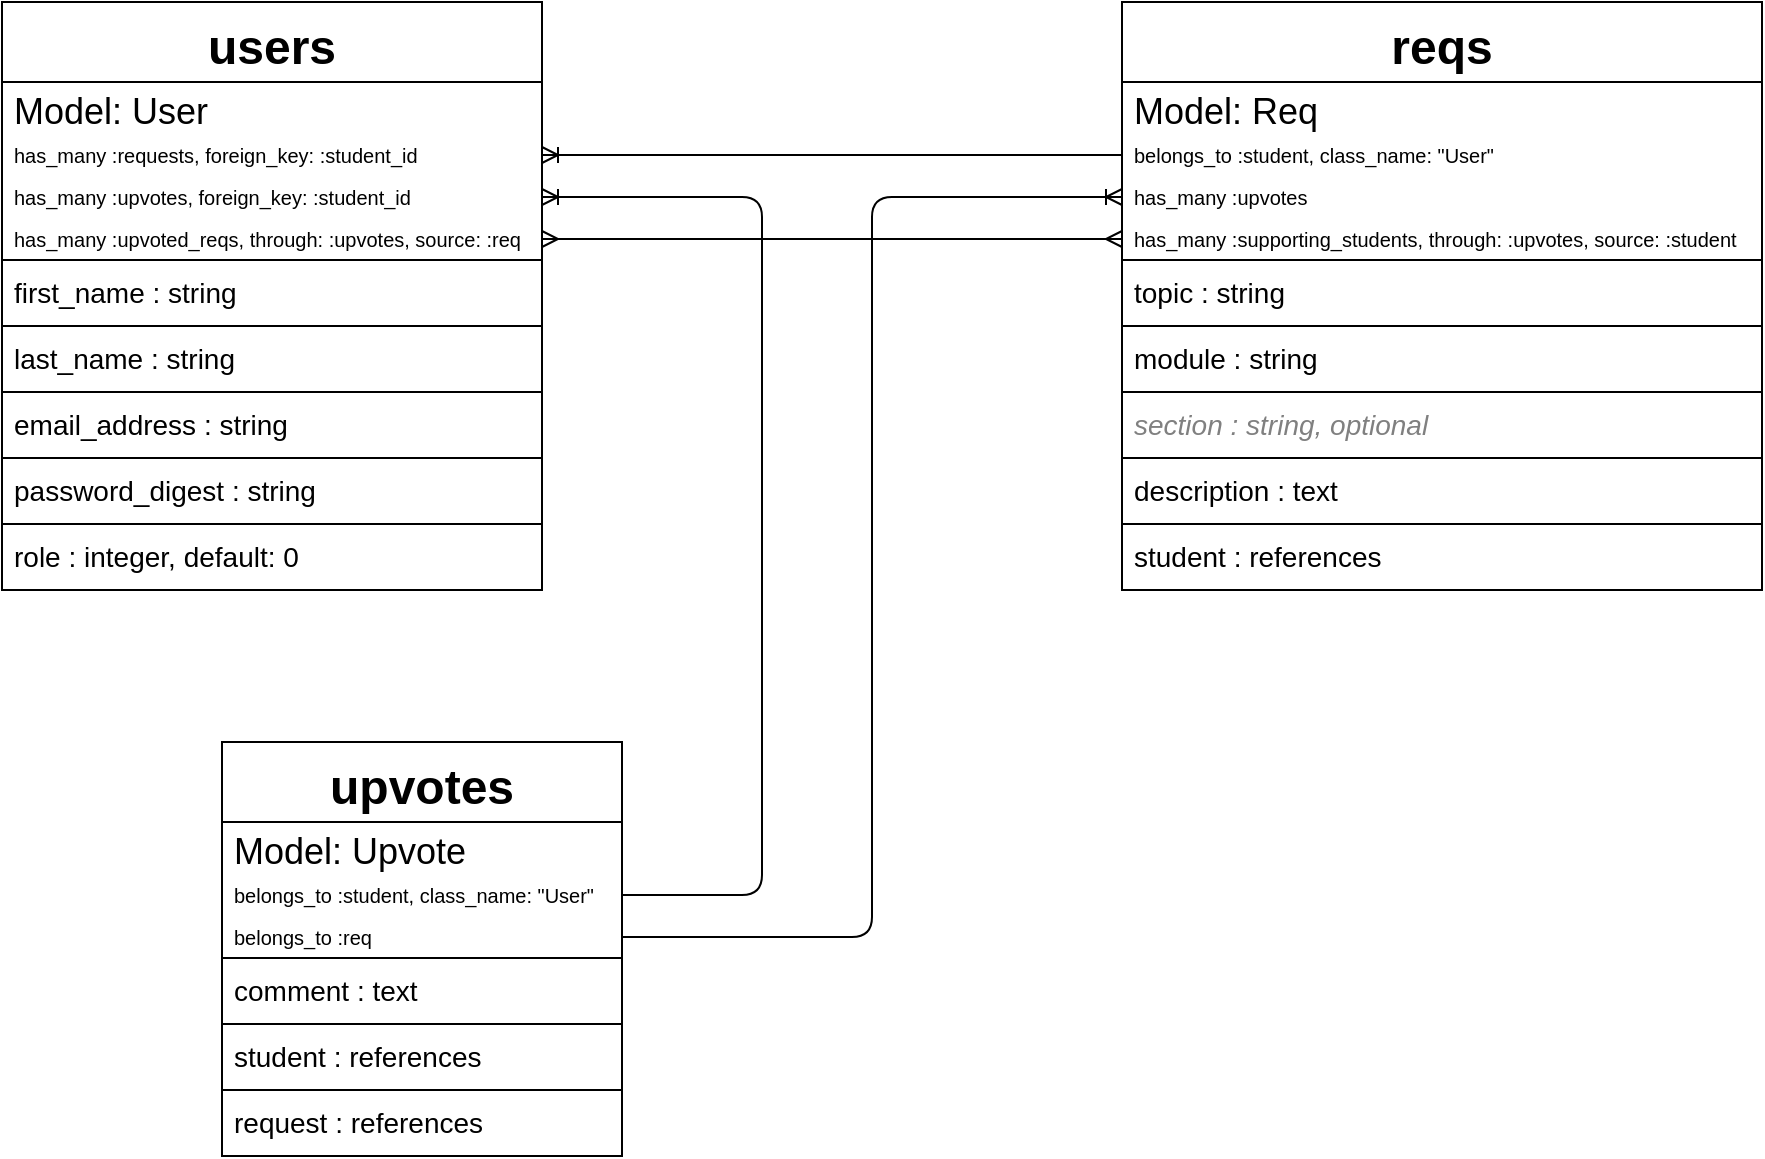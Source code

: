 <mxfile version="13.9.8" type="device"><diagram id="JigbZfjxyDPU_SGmTogy" name="v1"><mxGraphModel dx="1006" dy="532" grid="1" gridSize="10" guides="1" tooltips="1" connect="1" arrows="1" fold="1" page="1" pageScale="1" pageWidth="1100" pageHeight="850" math="0" shadow="0"><root><mxCell id="JbV5QWXh5kA9UMbo-Rvv-0"/><mxCell id="JbV5QWXh5kA9UMbo-Rvv-1" parent="JbV5QWXh5kA9UMbo-Rvv-0"/><mxCell id="JbV5QWXh5kA9UMbo-Rvv-2" value="users" style="swimlane;fontStyle=1;align=center;verticalAlign=middle;childLayout=stackLayout;horizontal=1;startSize=40;horizontalStack=0;resizeParent=1;resizeParentMax=0;resizeLast=0;collapsible=1;marginBottom=0;fillColor=none;fontSize=24;" parent="JbV5QWXh5kA9UMbo-Rvv-1" vertex="1"><mxGeometry x="130" y="80" width="270" height="294" as="geometry"/></mxCell><mxCell id="JbV5QWXh5kA9UMbo-Rvv-3" value="Model: User" style="text;strokeColor=none;fillColor=none;spacingLeft=4;spacingRight=4;overflow=hidden;rotatable=0;points=[[0,0.5],[1,0.5]];portConstraint=eastwest;fontSize=18;fontStyle=0;verticalAlign=middle;" parent="JbV5QWXh5kA9UMbo-Rvv-2" vertex="1"><mxGeometry y="40" width="270" height="26" as="geometry"/></mxCell><mxCell id="JbV5QWXh5kA9UMbo-Rvv-4" value="has_many :requests, foreign_key: :student_id" style="text;strokeColor=none;fillColor=none;spacingLeft=4;spacingRight=4;overflow=hidden;rotatable=0;points=[[0,0.5],[1,0.5]];portConstraint=eastwest;fontSize=10;verticalAlign=middle;" parent="JbV5QWXh5kA9UMbo-Rvv-2" vertex="1"><mxGeometry y="66" width="270" height="21" as="geometry"/></mxCell><mxCell id="JbV5QWXh5kA9UMbo-Rvv-5" value="has_many :upvotes, foreign_key: :student_id" style="text;strokeColor=none;fillColor=none;spacingLeft=4;spacingRight=4;overflow=hidden;rotatable=0;points=[[0,0.5],[1,0.5]];portConstraint=eastwest;fontSize=10;verticalAlign=middle;" parent="JbV5QWXh5kA9UMbo-Rvv-2" vertex="1"><mxGeometry y="87" width="270" height="21" as="geometry"/></mxCell><mxCell id="JbV5QWXh5kA9UMbo-Rvv-6" value="has_many :upvoted_reqs, through: :upvotes, source: :req" style="text;strokeColor=none;fillColor=none;spacingLeft=4;spacingRight=4;overflow=hidden;rotatable=0;points=[[0,0.5],[1,0.5]];portConstraint=eastwest;fontSize=10;verticalAlign=middle;" parent="JbV5QWXh5kA9UMbo-Rvv-2" vertex="1"><mxGeometry y="108" width="270" height="21" as="geometry"/></mxCell><mxCell id="JbV5QWXh5kA9UMbo-Rvv-7" value="first_name : string" style="text;strokeColor=#000000;fillColor=none;align=left;verticalAlign=middle;spacingLeft=4;spacingRight=4;overflow=hidden;rotatable=0;points=[[0,0.5],[1,0.5]];portConstraint=eastwest;fontSize=14;spacingBottom=2;" parent="JbV5QWXh5kA9UMbo-Rvv-2" vertex="1"><mxGeometry y="129" width="270" height="33" as="geometry"/></mxCell><mxCell id="JbV5QWXh5kA9UMbo-Rvv-8" value="last_name : string" style="text;strokeColor=#000000;fillColor=none;align=left;verticalAlign=middle;spacingLeft=4;spacingRight=4;overflow=hidden;rotatable=0;points=[[0,0.5],[1,0.5]];portConstraint=eastwest;fontSize=14;spacingBottom=2;" parent="JbV5QWXh5kA9UMbo-Rvv-2" vertex="1"><mxGeometry y="162" width="270" height="33" as="geometry"/></mxCell><mxCell id="JbV5QWXh5kA9UMbo-Rvv-9" value="email_address : string" style="text;strokeColor=#000000;fillColor=none;align=left;verticalAlign=middle;spacingLeft=4;spacingRight=4;overflow=hidden;rotatable=0;points=[[0,0.5],[1,0.5]];portConstraint=eastwest;fontSize=14;spacingBottom=2;" parent="JbV5QWXh5kA9UMbo-Rvv-2" vertex="1"><mxGeometry y="195" width="270" height="33" as="geometry"/></mxCell><mxCell id="JbV5QWXh5kA9UMbo-Rvv-10" value="password_digest : string" style="text;strokeColor=#000000;fillColor=none;align=left;verticalAlign=middle;spacingLeft=4;spacingRight=4;overflow=hidden;rotatable=0;points=[[0,0.5],[1,0.5]];portConstraint=eastwest;fontSize=14;spacingBottom=2;" parent="JbV5QWXh5kA9UMbo-Rvv-2" vertex="1"><mxGeometry y="228" width="270" height="33" as="geometry"/></mxCell><mxCell id="JbV5QWXh5kA9UMbo-Rvv-11" value="role : integer, default: 0" style="text;strokeColor=#000000;fillColor=none;align=left;verticalAlign=middle;spacingLeft=4;spacingRight=4;overflow=hidden;rotatable=0;points=[[0,0.5],[1,0.5]];portConstraint=eastwest;fontSize=14;spacingBottom=2;" parent="JbV5QWXh5kA9UMbo-Rvv-2" vertex="1"><mxGeometry y="261" width="270" height="33" as="geometry"/></mxCell><mxCell id="JbV5QWXh5kA9UMbo-Rvv-12" value="reqs" style="swimlane;fontStyle=1;align=center;verticalAlign=middle;childLayout=stackLayout;horizontal=1;startSize=40;horizontalStack=0;resizeParent=1;resizeParentMax=0;resizeLast=0;collapsible=1;marginBottom=0;fillColor=none;fontSize=24;" parent="JbV5QWXh5kA9UMbo-Rvv-1" vertex="1"><mxGeometry x="690" y="80" width="320" height="294" as="geometry"/></mxCell><mxCell id="JbV5QWXh5kA9UMbo-Rvv-13" value="Model: Req" style="text;strokeColor=none;fillColor=none;spacingLeft=4;spacingRight=4;overflow=hidden;rotatable=0;points=[[0,0.5],[1,0.5]];portConstraint=eastwest;fontSize=18;fontStyle=0;verticalAlign=middle;" parent="JbV5QWXh5kA9UMbo-Rvv-12" vertex="1"><mxGeometry y="40" width="320" height="26" as="geometry"/></mxCell><mxCell id="JbV5QWXh5kA9UMbo-Rvv-14" value="belongs_to :student, class_name: &quot;User&quot;" style="text;strokeColor=none;fillColor=none;spacingLeft=4;spacingRight=4;overflow=hidden;rotatable=0;points=[[0,0.5],[1,0.5]];portConstraint=eastwest;fontSize=10;verticalAlign=middle;" parent="JbV5QWXh5kA9UMbo-Rvv-12" vertex="1"><mxGeometry y="66" width="320" height="21" as="geometry"/></mxCell><mxCell id="JbV5QWXh5kA9UMbo-Rvv-15" value="has_many :upvotes" style="text;strokeColor=none;fillColor=none;spacingLeft=4;spacingRight=4;overflow=hidden;rotatable=0;points=[[0,0.5],[1,0.5]];portConstraint=eastwest;fontSize=10;verticalAlign=middle;" parent="JbV5QWXh5kA9UMbo-Rvv-12" vertex="1"><mxGeometry y="87" width="320" height="21" as="geometry"/></mxCell><mxCell id="JbV5QWXh5kA9UMbo-Rvv-16" value="has_many :supporting_students, through: :upvotes, source: :student" style="text;strokeColor=none;fillColor=none;spacingLeft=4;spacingRight=4;overflow=hidden;rotatable=0;points=[[0,0.5],[1,0.5]];portConstraint=eastwest;fontSize=10;verticalAlign=middle;" parent="JbV5QWXh5kA9UMbo-Rvv-12" vertex="1"><mxGeometry y="108" width="320" height="21" as="geometry"/></mxCell><mxCell id="JbV5QWXh5kA9UMbo-Rvv-17" value="topic : string" style="text;strokeColor=#000000;fillColor=none;align=left;verticalAlign=middle;spacingLeft=4;spacingRight=4;overflow=hidden;rotatable=0;points=[[0,0.5],[1,0.5]];portConstraint=eastwest;fontSize=14;spacingBottom=2;" parent="JbV5QWXh5kA9UMbo-Rvv-12" vertex="1"><mxGeometry y="129" width="320" height="33" as="geometry"/></mxCell><mxCell id="JbV5QWXh5kA9UMbo-Rvv-18" value="module : string" style="text;strokeColor=#000000;fillColor=none;align=left;verticalAlign=middle;spacingLeft=4;spacingRight=4;overflow=hidden;rotatable=0;points=[[0,0.5],[1,0.5]];portConstraint=eastwest;fontSize=14;spacingBottom=2;" parent="JbV5QWXh5kA9UMbo-Rvv-12" vertex="1"><mxGeometry y="162" width="320" height="33" as="geometry"/></mxCell><mxCell id="JbV5QWXh5kA9UMbo-Rvv-19" value="section : string, optional" style="text;strokeColor=#000000;fillColor=none;align=left;verticalAlign=middle;spacingLeft=4;spacingRight=4;overflow=hidden;rotatable=0;points=[[0,0.5],[1,0.5]];portConstraint=eastwest;fontSize=14;spacingBottom=2;fontStyle=2;fontColor=#808080;" parent="JbV5QWXh5kA9UMbo-Rvv-12" vertex="1"><mxGeometry y="195" width="320" height="33" as="geometry"/></mxCell><mxCell id="JbV5QWXh5kA9UMbo-Rvv-20" value="description : text" style="text;strokeColor=#000000;fillColor=none;align=left;verticalAlign=middle;spacingLeft=4;spacingRight=4;overflow=hidden;rotatable=0;points=[[0,0.5],[1,0.5]];portConstraint=eastwest;fontSize=14;spacingBottom=2;" parent="JbV5QWXh5kA9UMbo-Rvv-12" vertex="1"><mxGeometry y="228" width="320" height="33" as="geometry"/></mxCell><mxCell id="JbV5QWXh5kA9UMbo-Rvv-21" value="student : references" style="text;strokeColor=#000000;fillColor=none;align=left;verticalAlign=middle;spacingLeft=4;spacingRight=4;overflow=hidden;rotatable=0;points=[[0,0.5],[1,0.5]];portConstraint=eastwest;fontSize=14;spacingBottom=2;" parent="JbV5QWXh5kA9UMbo-Rvv-12" vertex="1"><mxGeometry y="261" width="320" height="33" as="geometry"/></mxCell><mxCell id="JbV5QWXh5kA9UMbo-Rvv-22" value="upvotes" style="swimlane;fontStyle=1;align=center;verticalAlign=middle;childLayout=stackLayout;horizontal=1;startSize=40;horizontalStack=0;resizeParent=1;resizeParentMax=0;resizeLast=0;collapsible=1;marginBottom=0;fillColor=none;fontSize=24;" parent="JbV5QWXh5kA9UMbo-Rvv-1" vertex="1"><mxGeometry x="240" y="450" width="200" height="207" as="geometry"/></mxCell><mxCell id="JbV5QWXh5kA9UMbo-Rvv-23" value="Model: Upvote" style="text;strokeColor=none;fillColor=none;spacingLeft=4;spacingRight=4;overflow=hidden;rotatable=0;points=[[0,0.5],[1,0.5]];portConstraint=eastwest;fontSize=18;fontStyle=0;verticalAlign=middle;" parent="JbV5QWXh5kA9UMbo-Rvv-22" vertex="1"><mxGeometry y="40" width="200" height="26" as="geometry"/></mxCell><mxCell id="JbV5QWXh5kA9UMbo-Rvv-24" value="belongs_to :student, class_name: &quot;User&quot;" style="text;strokeColor=none;fillColor=none;spacingLeft=4;spacingRight=4;overflow=hidden;rotatable=0;points=[[0,0.5],[1,0.5]];portConstraint=eastwest;fontSize=10;verticalAlign=middle;" parent="JbV5QWXh5kA9UMbo-Rvv-22" vertex="1"><mxGeometry y="66" width="200" height="21" as="geometry"/></mxCell><mxCell id="JbV5QWXh5kA9UMbo-Rvv-25" value="belongs_to :req" style="text;strokeColor=none;fillColor=none;spacingLeft=4;spacingRight=4;overflow=hidden;rotatable=0;points=[[0,0.5],[1,0.5]];portConstraint=eastwest;fontSize=10;verticalAlign=middle;" parent="JbV5QWXh5kA9UMbo-Rvv-22" vertex="1"><mxGeometry y="87" width="200" height="21" as="geometry"/></mxCell><mxCell id="JbV5QWXh5kA9UMbo-Rvv-26" value="comment : text" style="text;strokeColor=#000000;fillColor=none;align=left;verticalAlign=middle;spacingLeft=4;spacingRight=4;overflow=hidden;rotatable=0;points=[[0,0.5],[1,0.5]];portConstraint=eastwest;fontSize=14;spacingBottom=2;" parent="JbV5QWXh5kA9UMbo-Rvv-22" vertex="1"><mxGeometry y="108" width="200" height="33" as="geometry"/></mxCell><mxCell id="JbV5QWXh5kA9UMbo-Rvv-27" value="student : references" style="text;strokeColor=#000000;fillColor=none;align=left;verticalAlign=middle;spacingLeft=4;spacingRight=4;overflow=hidden;rotatable=0;points=[[0,0.5],[1,0.5]];portConstraint=eastwest;fontSize=14;spacingBottom=2;" parent="JbV5QWXh5kA9UMbo-Rvv-22" vertex="1"><mxGeometry y="141" width="200" height="33" as="geometry"/></mxCell><mxCell id="JbV5QWXh5kA9UMbo-Rvv-28" value="request : references" style="text;strokeColor=#000000;fillColor=none;align=left;verticalAlign=middle;spacingLeft=4;spacingRight=4;overflow=hidden;rotatable=0;points=[[0,0.5],[1,0.5]];portConstraint=eastwest;fontSize=14;spacingBottom=2;" parent="JbV5QWXh5kA9UMbo-Rvv-22" vertex="1"><mxGeometry y="174" width="200" height="33" as="geometry"/></mxCell><mxCell id="JbV5QWXh5kA9UMbo-Rvv-29" value="" style="edgeStyle=entityRelationEdgeStyle;fontSize=12;html=1;endArrow=ERoneToMany;" parent="JbV5QWXh5kA9UMbo-Rvv-1" source="JbV5QWXh5kA9UMbo-Rvv-14" target="JbV5QWXh5kA9UMbo-Rvv-4" edge="1"><mxGeometry width="100" height="100" relative="1" as="geometry"><mxPoint x="400" y="260" as="sourcePoint"/><mxPoint x="500" y="160" as="targetPoint"/></mxGeometry></mxCell><mxCell id="xNnIjkEJYlkWWuLREwnF-0" value="" style="fontSize=12;html=1;endArrow=ERoneToMany;edgeStyle=elbowEdgeStyle;entryX=1;entryY=0.5;entryDx=0;entryDy=0;exitX=1;exitY=0.5;exitDx=0;exitDy=0;" parent="JbV5QWXh5kA9UMbo-Rvv-1" source="JbV5QWXh5kA9UMbo-Rvv-24" target="JbV5QWXh5kA9UMbo-Rvv-5" edge="1"><mxGeometry width="100" height="100" relative="1" as="geometry"><mxPoint x="550" y="520" as="sourcePoint"/><mxPoint x="480" y="440" as="targetPoint"/><Array as="points"><mxPoint x="510" y="380"/></Array></mxGeometry></mxCell><mxCell id="xNnIjkEJYlkWWuLREwnF-1" value="" style="edgeStyle=orthogonalEdgeStyle;fontSize=12;html=1;endArrow=ERoneToMany;exitX=1;exitY=0.5;exitDx=0;exitDy=0;entryX=0;entryY=0.5;entryDx=0;entryDy=0;" parent="JbV5QWXh5kA9UMbo-Rvv-1" source="JbV5QWXh5kA9UMbo-Rvv-25" target="JbV5QWXh5kA9UMbo-Rvv-15" edge="1"><mxGeometry width="100" height="100" relative="1" as="geometry"><mxPoint x="530" y="400" as="sourcePoint"/><mxPoint x="630" y="300" as="targetPoint"/></mxGeometry></mxCell><mxCell id="xNnIjkEJYlkWWuLREwnF-2" value="" style="fontSize=12;html=1;endArrow=ERmany;startArrow=ERmany;entryX=0;entryY=0.5;entryDx=0;entryDy=0;exitX=1;exitY=0.5;exitDx=0;exitDy=0;" parent="JbV5QWXh5kA9UMbo-Rvv-1" source="JbV5QWXh5kA9UMbo-Rvv-6" target="JbV5QWXh5kA9UMbo-Rvv-16" edge="1"><mxGeometry width="100" height="100" relative="1" as="geometry"><mxPoint x="510" y="300" as="sourcePoint"/><mxPoint x="610" y="200" as="targetPoint"/></mxGeometry></mxCell></root></mxGraphModel></diagram></mxfile>